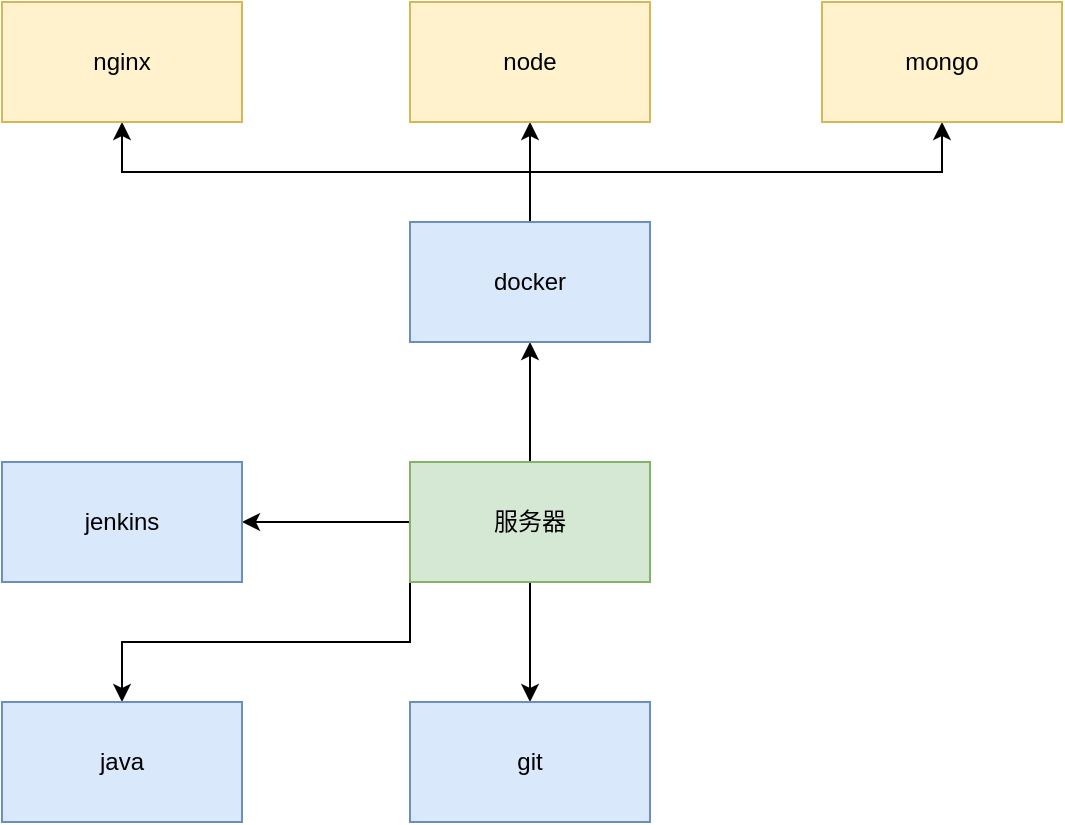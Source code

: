 <mxfile version="14.6.0" type="github">
  <diagram id="k56n4-QYQtf23_tvAlif" name="第 1 页">
    <mxGraphModel dx="2066" dy="1076" grid="1" gridSize="10" guides="1" tooltips="1" connect="1" arrows="1" fold="1" page="1" pageScale="1" pageWidth="827" pageHeight="1169" math="0" shadow="0">
      <root>
        <mxCell id="0" />
        <mxCell id="1" parent="0" />
        <mxCell id="v35lrGVm6HXY6JenAuAG-6" style="edgeStyle=orthogonalEdgeStyle;rounded=0;orthogonalLoop=1;jettySize=auto;html=1;exitX=0.5;exitY=0;exitDx=0;exitDy=0;entryX=0.5;entryY=1;entryDx=0;entryDy=0;" parent="1" source="v35lrGVm6HXY6JenAuAG-2" target="v35lrGVm6HXY6JenAuAG-3" edge="1">
          <mxGeometry relative="1" as="geometry" />
        </mxCell>
        <mxCell id="v35lrGVm6HXY6JenAuAG-7" style="edgeStyle=orthogonalEdgeStyle;rounded=0;orthogonalLoop=1;jettySize=auto;html=1;exitX=0.5;exitY=1;exitDx=0;exitDy=0;" parent="1" source="v35lrGVm6HXY6JenAuAG-2" target="v35lrGVm6HXY6JenAuAG-4" edge="1">
          <mxGeometry relative="1" as="geometry" />
        </mxCell>
        <mxCell id="v35lrGVm6HXY6JenAuAG-15" style="edgeStyle=orthogonalEdgeStyle;rounded=0;orthogonalLoop=1;jettySize=auto;html=1;exitX=0;exitY=0.5;exitDx=0;exitDy=0;entryX=1;entryY=0.5;entryDx=0;entryDy=0;" parent="1" source="v35lrGVm6HXY6JenAuAG-2" target="v35lrGVm6HXY6JenAuAG-14" edge="1">
          <mxGeometry relative="1" as="geometry" />
        </mxCell>
        <mxCell id="Pi-T_wJctpR7PkuyeZ9r-2" style="edgeStyle=orthogonalEdgeStyle;rounded=0;orthogonalLoop=1;jettySize=auto;html=1;exitX=0;exitY=1;exitDx=0;exitDy=0;" edge="1" parent="1" source="v35lrGVm6HXY6JenAuAG-2" target="Pi-T_wJctpR7PkuyeZ9r-1">
          <mxGeometry relative="1" as="geometry" />
        </mxCell>
        <mxCell id="v35lrGVm6HXY6JenAuAG-2" value="服务器" style="rounded=0;whiteSpace=wrap;html=1;fillColor=#d5e8d4;strokeColor=#82b366;" parent="1" vertex="1">
          <mxGeometry x="354" y="480" width="120" height="60" as="geometry" />
        </mxCell>
        <mxCell id="v35lrGVm6HXY6JenAuAG-11" style="edgeStyle=orthogonalEdgeStyle;rounded=0;orthogonalLoop=1;jettySize=auto;html=1;exitX=0.5;exitY=0;exitDx=0;exitDy=0;entryX=0.5;entryY=1;entryDx=0;entryDy=0;" parent="1" source="v35lrGVm6HXY6JenAuAG-3" target="v35lrGVm6HXY6JenAuAG-10" edge="1">
          <mxGeometry relative="1" as="geometry" />
        </mxCell>
        <mxCell id="v35lrGVm6HXY6JenAuAG-12" style="edgeStyle=orthogonalEdgeStyle;rounded=0;orthogonalLoop=1;jettySize=auto;html=1;exitX=0.5;exitY=0;exitDx=0;exitDy=0;entryX=0.5;entryY=1;entryDx=0;entryDy=0;" parent="1" source="v35lrGVm6HXY6JenAuAG-3" target="v35lrGVm6HXY6JenAuAG-8" edge="1">
          <mxGeometry relative="1" as="geometry" />
        </mxCell>
        <mxCell id="v35lrGVm6HXY6JenAuAG-13" style="edgeStyle=orthogonalEdgeStyle;rounded=0;orthogonalLoop=1;jettySize=auto;html=1;exitX=0.5;exitY=0;exitDx=0;exitDy=0;" parent="1" source="v35lrGVm6HXY6JenAuAG-3" target="v35lrGVm6HXY6JenAuAG-9" edge="1">
          <mxGeometry relative="1" as="geometry" />
        </mxCell>
        <mxCell id="v35lrGVm6HXY6JenAuAG-3" value="docker" style="rounded=0;whiteSpace=wrap;html=1;fillColor=#dae8fc;strokeColor=#6c8ebf;" parent="1" vertex="1">
          <mxGeometry x="354" y="360" width="120" height="60" as="geometry" />
        </mxCell>
        <mxCell id="v35lrGVm6HXY6JenAuAG-4" value="git" style="rounded=0;whiteSpace=wrap;html=1;fillColor=#dae8fc;strokeColor=#6c8ebf;" parent="1" vertex="1">
          <mxGeometry x="354" y="600" width="120" height="60" as="geometry" />
        </mxCell>
        <mxCell id="v35lrGVm6HXY6JenAuAG-8" value="node" style="rounded=0;whiteSpace=wrap;html=1;fillColor=#fff2cc;strokeColor=#d6b656;" parent="1" vertex="1">
          <mxGeometry x="354" y="250" width="120" height="60" as="geometry" />
        </mxCell>
        <mxCell id="v35lrGVm6HXY6JenAuAG-9" value="mongo" style="rounded=0;whiteSpace=wrap;html=1;fillColor=#fff2cc;strokeColor=#d6b656;" parent="1" vertex="1">
          <mxGeometry x="560" y="250" width="120" height="60" as="geometry" />
        </mxCell>
        <mxCell id="v35lrGVm6HXY6JenAuAG-10" value="nginx" style="rounded=0;whiteSpace=wrap;html=1;fillColor=#fff2cc;strokeColor=#d6b656;" parent="1" vertex="1">
          <mxGeometry x="150" y="250" width="120" height="60" as="geometry" />
        </mxCell>
        <mxCell id="v35lrGVm6HXY6JenAuAG-14" value="jenkins" style="rounded=0;whiteSpace=wrap;html=1;fillColor=#dae8fc;strokeColor=#6c8ebf;" parent="1" vertex="1">
          <mxGeometry x="150" y="480" width="120" height="60" as="geometry" />
        </mxCell>
        <mxCell id="Pi-T_wJctpR7PkuyeZ9r-1" value="java" style="rounded=0;whiteSpace=wrap;html=1;fillColor=#dae8fc;strokeColor=#6c8ebf;" vertex="1" parent="1">
          <mxGeometry x="150" y="600" width="120" height="60" as="geometry" />
        </mxCell>
      </root>
    </mxGraphModel>
  </diagram>
</mxfile>
